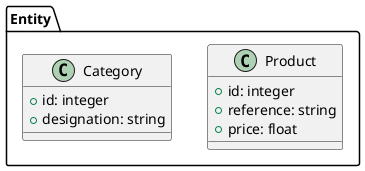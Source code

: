 @startuml
namespace Entity {
   class Product {
       + id: integer
       + reference: string
       + price: float
   }

   class Category {
       + id: integer
       + designation: string
   }
}
@enduml
